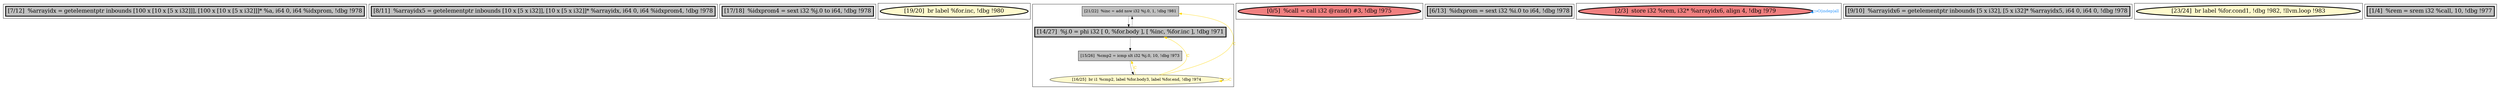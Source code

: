 
digraph G {





subgraph cluster10 {


node357 [penwidth=3.0,fontsize=20,fillcolor=grey,label="[7/12]  %arrayidx = getelementptr inbounds [100 x [10 x [5 x i32]]], [100 x [10 x [5 x i32]]]* %a, i64 0, i64 %idxprom, !dbg !978",shape=rectangle,style=filled ]



}

subgraph cluster9 {


node356 [penwidth=3.0,fontsize=20,fillcolor=grey,label="[8/11]  %arrayidx5 = getelementptr inbounds [10 x [5 x i32]], [10 x [5 x i32]]* %arrayidx, i64 0, i64 %idxprom4, !dbg !978",shape=rectangle,style=filled ]



}

subgraph cluster8 {


node355 [penwidth=3.0,fontsize=20,fillcolor=grey,label="[17/18]  %idxprom4 = sext i32 %j.0 to i64, !dbg !978",shape=rectangle,style=filled ]



}

subgraph cluster7 {


node354 [penwidth=3.0,fontsize=20,fillcolor=lemonchiffon,label="[19/20]  br label %for.inc, !dbg !980",shape=ellipse,style=filled ]



}

subgraph cluster6 {


node353 [fillcolor=grey,label="[21/22]  %inc = add nsw i32 %j.0, 1, !dbg !981",shape=rectangle,style=filled ]
node352 [penwidth=3.0,fontsize=20,fillcolor=grey,label="[14/27]  %j.0 = phi i32 [ 0, %for.body ], [ %inc, %for.inc ], !dbg !971",shape=rectangle,style=filled ]
node350 [fillcolor=grey,label="[15/26]  %cmp2 = icmp slt i32 %j.0, 10, !dbg !973",shape=rectangle,style=filled ]
node351 [fillcolor=lemonchiffon,label="[16/25]  br i1 %cmp2, label %for.body3, label %for.end, !dbg !974",shape=ellipse,style=filled ]

node351->node353 [style=solid,color=gold,label="C",penwidth=1.0,fontcolor=gold ]
node352->node353 [style=solid,color=black,label="",penwidth=0.5,fontcolor=black ]
node352->node350 [style=solid,color=black,label="",penwidth=0.5,fontcolor=black ]
node353->node352 [style=solid,color=black,label="",penwidth=0.5,fontcolor=black ]
node350->node351 [style=solid,color=black,label="",penwidth=0.5,fontcolor=black ]
node351->node350 [style=solid,color=gold,label="C",penwidth=1.0,fontcolor=gold ]
node351->node352 [style=solid,color=gold,label="C",penwidth=1.0,fontcolor=gold ]
node351->node351 [style=solid,color=gold,label="C",penwidth=1.0,fontcolor=gold ]


}

subgraph cluster0 {


node344 [penwidth=3.0,fontsize=20,fillcolor=lightcoral,label="[0/5]  %call = call i32 @rand() #3, !dbg !975",shape=ellipse,style=filled ]



}

subgraph cluster5 {


node349 [penwidth=3.0,fontsize=20,fillcolor=grey,label="[6/13]  %idxprom = sext i32 %i.0 to i64, !dbg !978",shape=rectangle,style=filled ]



}

subgraph cluster1 {


node345 [penwidth=3.0,fontsize=20,fillcolor=lightcoral,label="[2/3]  store i32 %rem, i32* %arrayidx6, align 4, !dbg !979",shape=ellipse,style=filled ]

node345->node345 [style=solid,color=dodgerblue,label="O|indep|all",penwidth=1.0,fontcolor=dodgerblue ]


}

subgraph cluster2 {


node346 [penwidth=3.0,fontsize=20,fillcolor=grey,label="[9/10]  %arrayidx6 = getelementptr inbounds [5 x i32], [5 x i32]* %arrayidx5, i64 0, i64 0, !dbg !978",shape=rectangle,style=filled ]



}

subgraph cluster3 {


node347 [penwidth=3.0,fontsize=20,fillcolor=lemonchiffon,label="[23/24]  br label %for.cond1, !dbg !982, !llvm.loop !983",shape=ellipse,style=filled ]



}

subgraph cluster4 {


node348 [penwidth=3.0,fontsize=20,fillcolor=grey,label="[1/4]  %rem = srem i32 %call, 10, !dbg !977",shape=rectangle,style=filled ]



}

}
